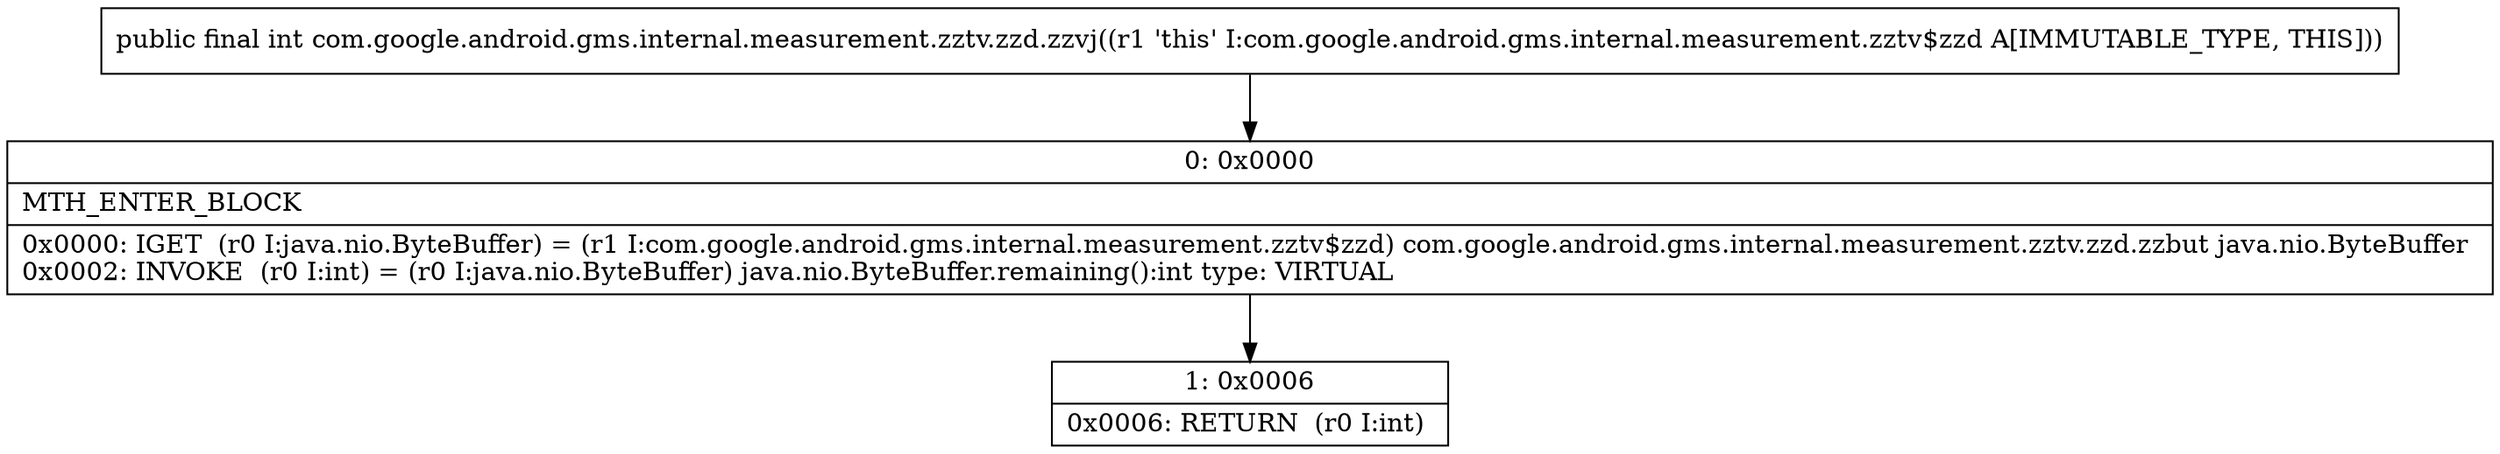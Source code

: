 digraph "CFG forcom.google.android.gms.internal.measurement.zztv.zzd.zzvj()I" {
Node_0 [shape=record,label="{0\:\ 0x0000|MTH_ENTER_BLOCK\l|0x0000: IGET  (r0 I:java.nio.ByteBuffer) = (r1 I:com.google.android.gms.internal.measurement.zztv$zzd) com.google.android.gms.internal.measurement.zztv.zzd.zzbut java.nio.ByteBuffer \l0x0002: INVOKE  (r0 I:int) = (r0 I:java.nio.ByteBuffer) java.nio.ByteBuffer.remaining():int type: VIRTUAL \l}"];
Node_1 [shape=record,label="{1\:\ 0x0006|0x0006: RETURN  (r0 I:int) \l}"];
MethodNode[shape=record,label="{public final int com.google.android.gms.internal.measurement.zztv.zzd.zzvj((r1 'this' I:com.google.android.gms.internal.measurement.zztv$zzd A[IMMUTABLE_TYPE, THIS])) }"];
MethodNode -> Node_0;
Node_0 -> Node_1;
}

